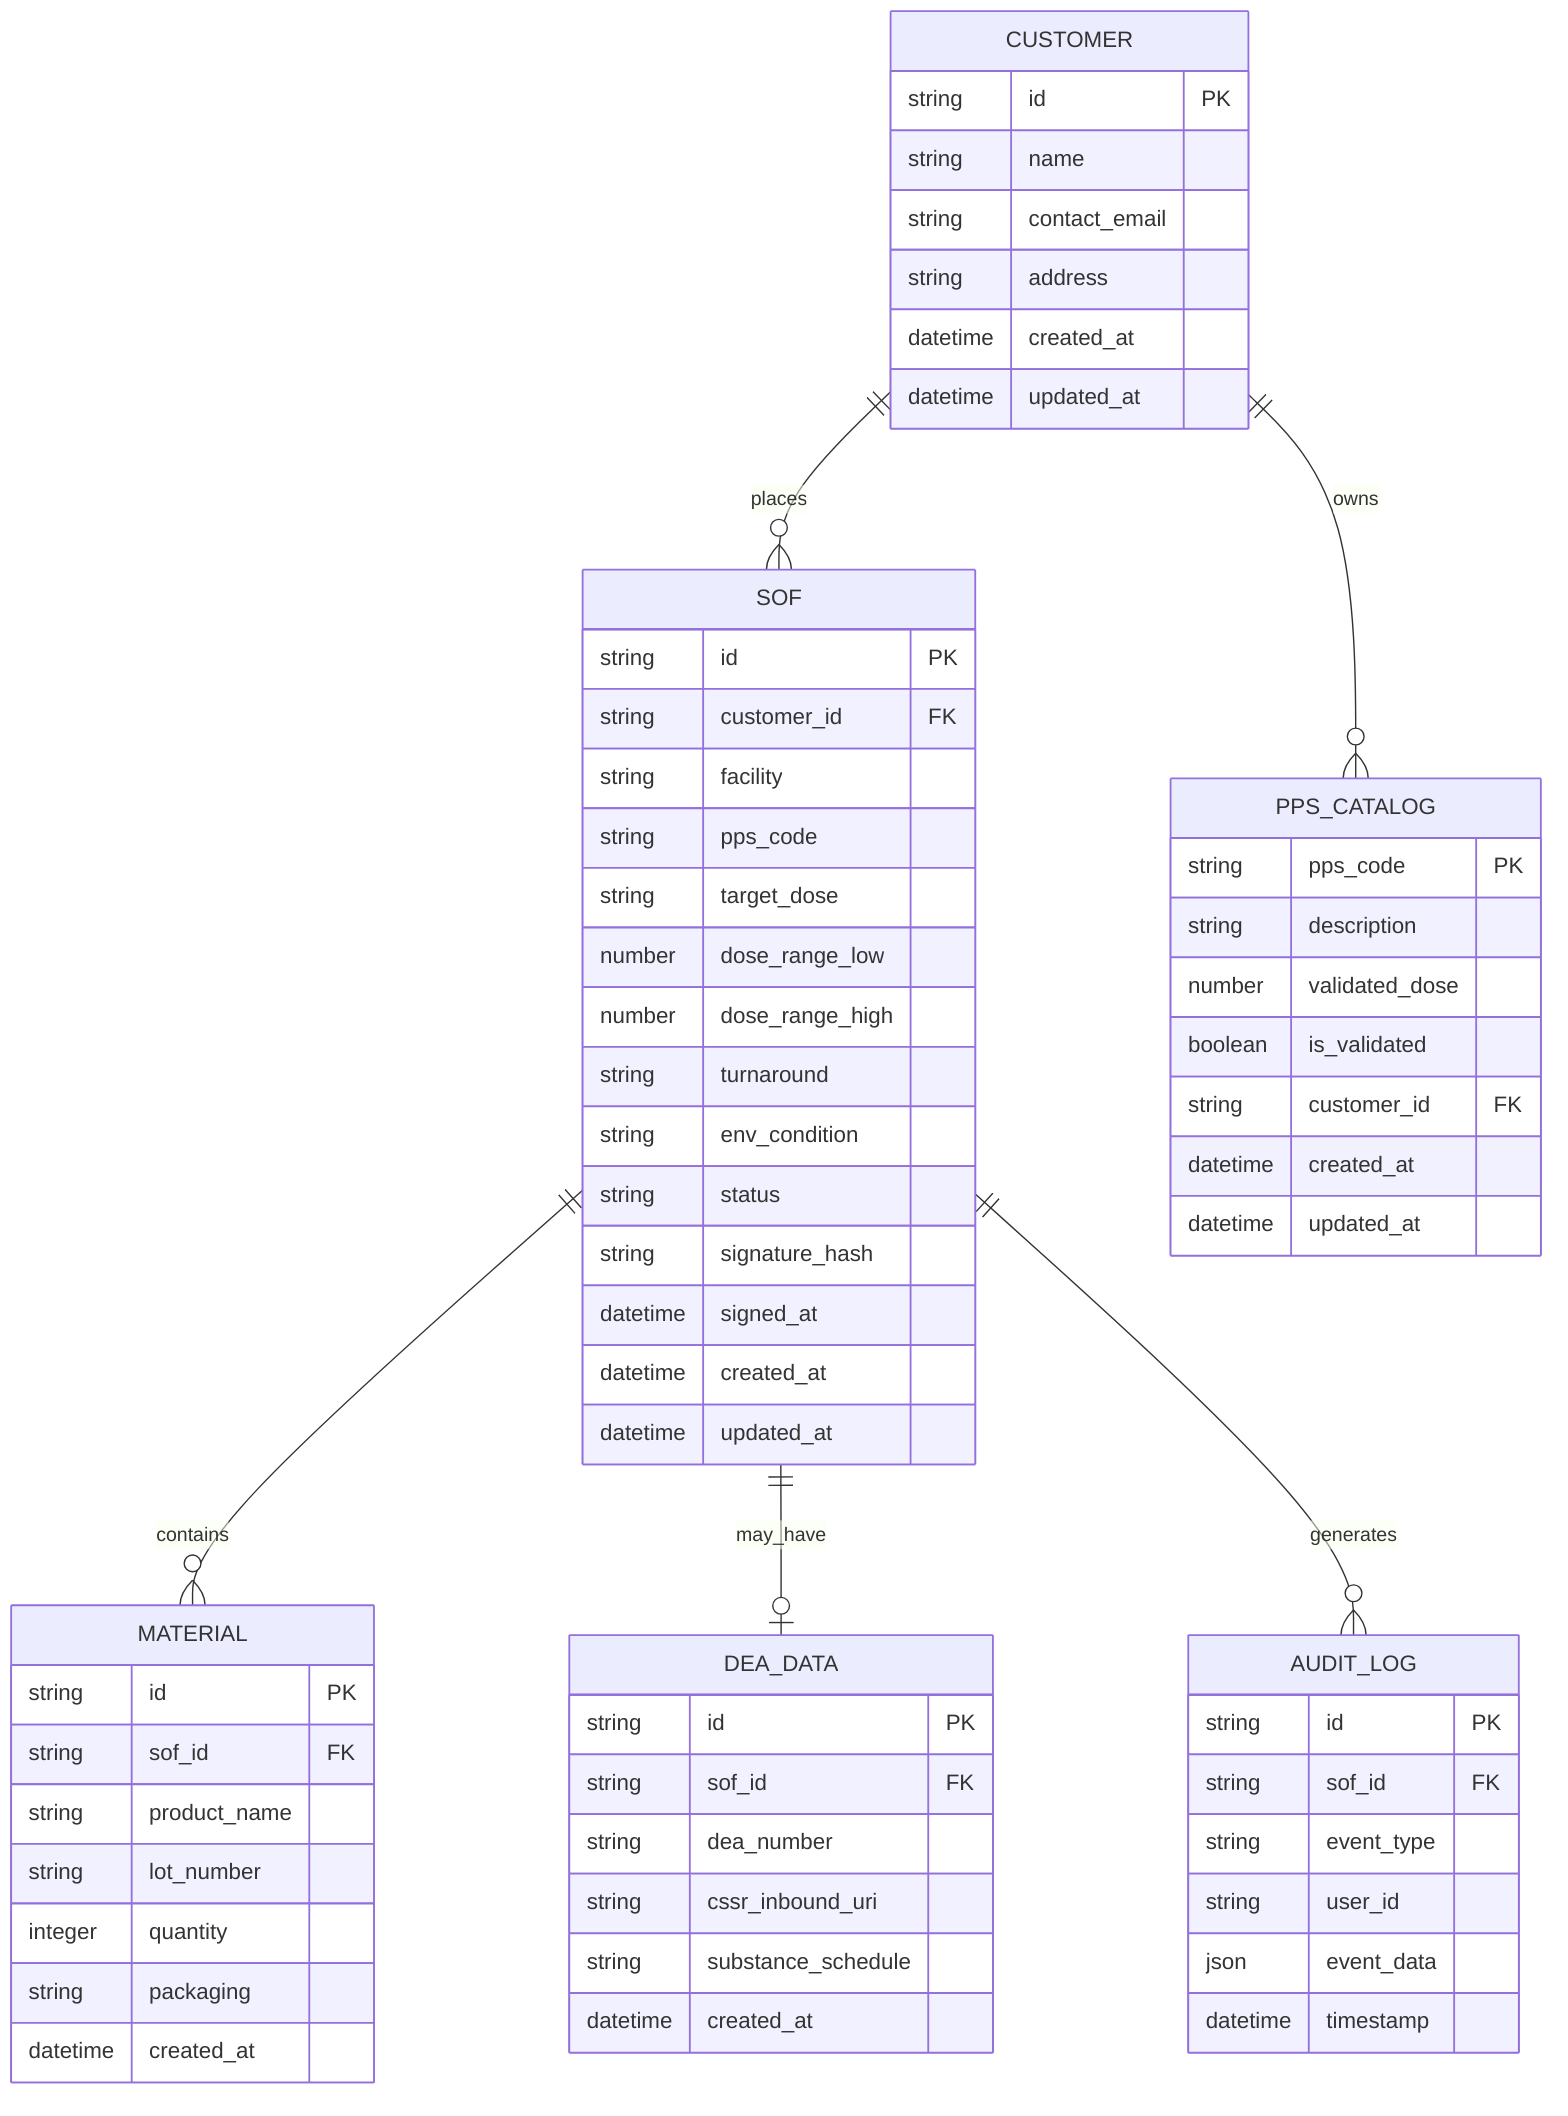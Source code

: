 erDiagram
    CUSTOMER {
        string id PK
        string name
        string contact_email
        string address
        datetime created_at
        datetime updated_at
    }
    
    SOF {
        string id PK
        string customer_id FK
        string facility
        string pps_code
        string target_dose
        number dose_range_low
        number dose_range_high
        string turnaround
        string env_condition
        string status
        string signature_hash
        datetime signed_at
        datetime created_at
        datetime updated_at
    }
    
    MATERIAL {
        string id PK
        string sof_id FK
        string product_name
        string lot_number
        integer quantity
        string packaging
        datetime created_at
    }
    
    DEA_DATA {
        string id PK
        string sof_id FK
        string dea_number
        string cssr_inbound_uri
        string substance_schedule
        datetime created_at
    }
    
    PPS_CATALOG {
        string pps_code PK
        string description
        number validated_dose
        boolean is_validated
        string customer_id FK
        datetime created_at
        datetime updated_at
    }
    
    AUDIT_LOG {
        string id PK
        string sof_id FK
        string event_type
        string user_id
        json event_data
        datetime timestamp
    }

    CUSTOMER ||--o{ SOF : "places"
    SOF ||--o{ MATERIAL : "contains"
    SOF ||--o| DEA_DATA : "may_have"
    CUSTOMER ||--o{ PPS_CATALOG : "owns"
    SOF ||--o{ AUDIT_LOG : "generates"